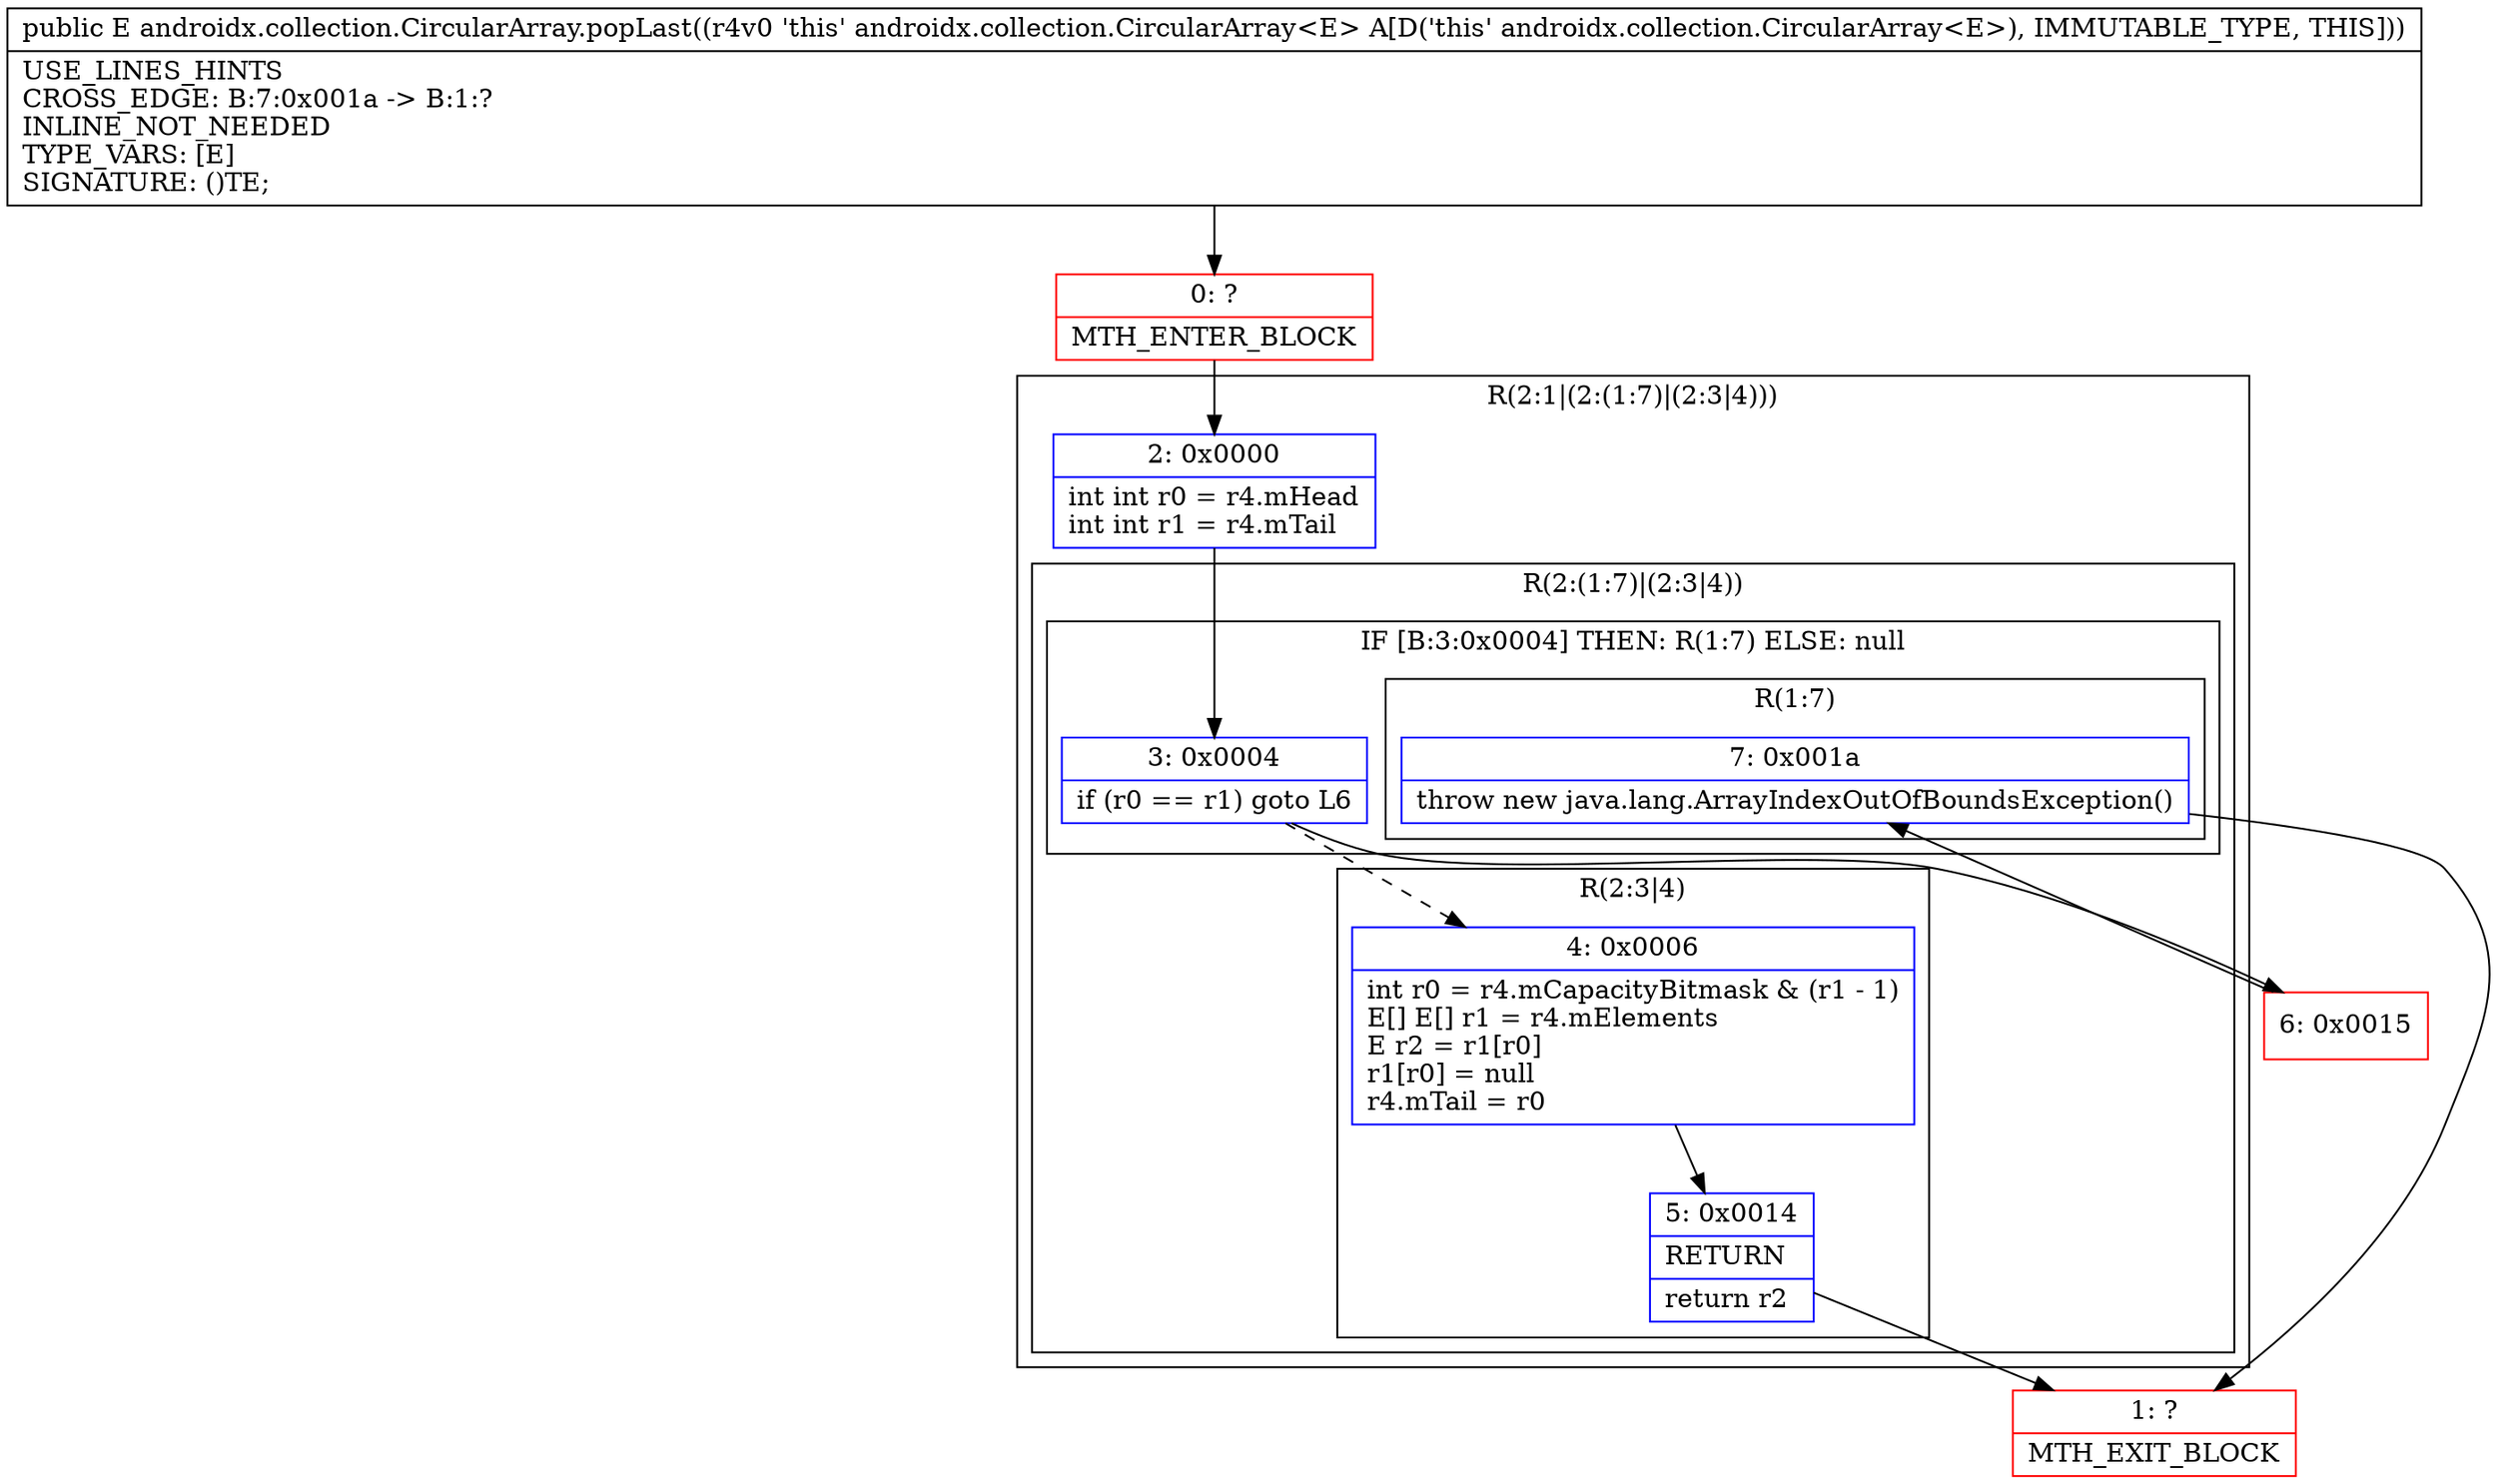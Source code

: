 digraph "CFG forandroidx.collection.CircularArray.popLast()Ljava\/lang\/Object;" {
subgraph cluster_Region_1183498366 {
label = "R(2:1|(2:(1:7)|(2:3|4)))";
node [shape=record,color=blue];
Node_2 [shape=record,label="{2\:\ 0x0000|int int r0 = r4.mHead\lint int r1 = r4.mTail\l}"];
subgraph cluster_Region_385923107 {
label = "R(2:(1:7)|(2:3|4))";
node [shape=record,color=blue];
subgraph cluster_IfRegion_795736912 {
label = "IF [B:3:0x0004] THEN: R(1:7) ELSE: null";
node [shape=record,color=blue];
Node_3 [shape=record,label="{3\:\ 0x0004|if (r0 == r1) goto L6\l}"];
subgraph cluster_Region_1579377097 {
label = "R(1:7)";
node [shape=record,color=blue];
Node_7 [shape=record,label="{7\:\ 0x001a|throw new java.lang.ArrayIndexOutOfBoundsException()\l}"];
}
}
subgraph cluster_Region_125223033 {
label = "R(2:3|4)";
node [shape=record,color=blue];
Node_4 [shape=record,label="{4\:\ 0x0006|int r0 = r4.mCapacityBitmask & (r1 \- 1)\lE[] E[] r1 = r4.mElements\lE r2 = r1[r0]\lr1[r0] = null\lr4.mTail = r0\l}"];
Node_5 [shape=record,label="{5\:\ 0x0014|RETURN\l|return r2\l}"];
}
}
}
Node_0 [shape=record,color=red,label="{0\:\ ?|MTH_ENTER_BLOCK\l}"];
Node_1 [shape=record,color=red,label="{1\:\ ?|MTH_EXIT_BLOCK\l}"];
Node_6 [shape=record,color=red,label="{6\:\ 0x0015}"];
MethodNode[shape=record,label="{public E androidx.collection.CircularArray.popLast((r4v0 'this' androidx.collection.CircularArray\<E\> A[D('this' androidx.collection.CircularArray\<E\>), IMMUTABLE_TYPE, THIS]))  | USE_LINES_HINTS\lCROSS_EDGE: B:7:0x001a \-\> B:1:?\lINLINE_NOT_NEEDED\lTYPE_VARS: [E]\lSIGNATURE: ()TE;\l}"];
MethodNode -> Node_0;Node_2 -> Node_3;
Node_3 -> Node_4[style=dashed];
Node_3 -> Node_6;
Node_7 -> Node_1;
Node_4 -> Node_5;
Node_5 -> Node_1;
Node_0 -> Node_2;
Node_6 -> Node_7;
}

